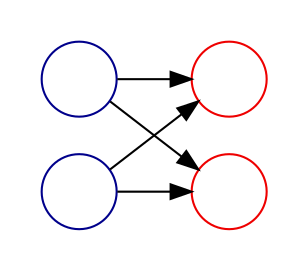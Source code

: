 // Perceptron
digraph {
	graph [rankdir=LR splines=line]
	node [fixedsize=true label=""]
	subgraph cluster_0 {
		graph [color=white]
		node [color=blue4 shape=circle style=solid]
		x1
		x2
	}
	subgraph cluster_1 {
		graph [color=white]
		node [color=red2 shape=circle style=solid]
		a1
		a2
	}
	x1 -> a1
	x1 -> a2
	x2 -> a1
	x2 -> a2
}
